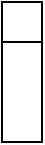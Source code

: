 <mxfile version="27.0.4">
  <diagram name="第 1 页" id="3jWRaZNu2s8oktGQw25h">
    <mxGraphModel dx="803" dy="441" grid="1" gridSize="10" guides="1" tooltips="1" connect="1" arrows="1" fold="1" page="1" pageScale="1" pageWidth="827" pageHeight="1169" math="0" shadow="0">
      <root>
        <mxCell id="0" />
        <mxCell id="1" parent="0" />
        <mxCell id="FmfTcY8izUXN1brv5R8P-1" value="" style="rounded=0;whiteSpace=wrap;html=1;" vertex="1" parent="1">
          <mxGeometry x="200" y="190" width="20" height="20" as="geometry" />
        </mxCell>
        <mxCell id="FmfTcY8izUXN1brv5R8P-2" value="" style="rounded=0;whiteSpace=wrap;html=1;" vertex="1" parent="1">
          <mxGeometry x="200" y="210" width="20" height="50" as="geometry" />
        </mxCell>
      </root>
    </mxGraphModel>
  </diagram>
</mxfile>
